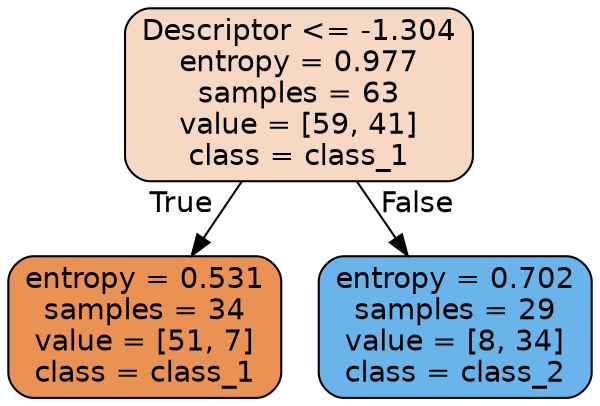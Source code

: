 digraph Tree {
node [shape=box, style="filled, rounded", color="black", fontname="helvetica"] ;
edge [fontname="helvetica"] ;
0 [label="Descriptor <= -1.304\nentropy = 0.977\nsamples = 63\nvalue = [59, 41]\nclass = class_1", fillcolor="#f7d9c3"] ;
1 [label="entropy = 0.531\nsamples = 34\nvalue = [51, 7]\nclass = class_1", fillcolor="#e99254"] ;
0 -> 1 [labeldistance=2.5, labelangle=45, headlabel="True"] ;
2 [label="entropy = 0.702\nsamples = 29\nvalue = [8, 34]\nclass = class_2", fillcolor="#68b4eb"] ;
0 -> 2 [labeldistance=2.5, labelangle=-45, headlabel="False"] ;
}